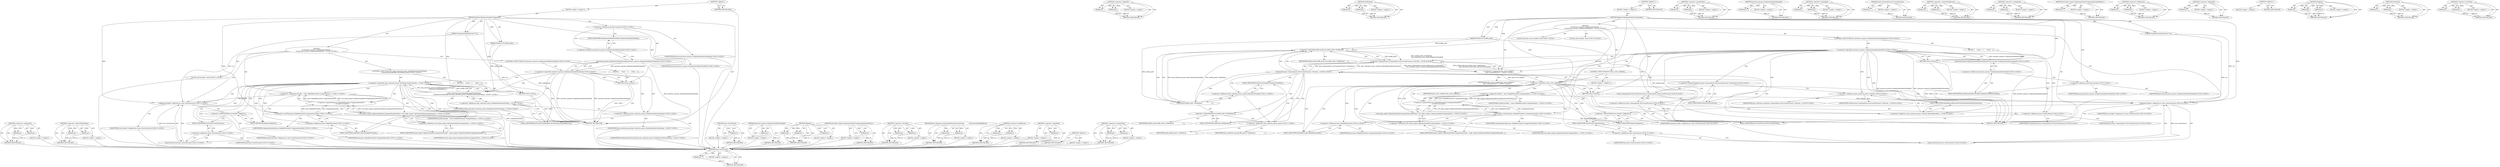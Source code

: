 digraph "&lt;operator&gt;.greaterThan" {
vulnerable_176 [label=<(METHOD,base.OnceClosure)>];
vulnerable_177 [label=<(PARAM,p1)>];
vulnerable_178 [label=<(BLOCK,&lt;empty&gt;,&lt;empty&gt;)>];
vulnerable_179 [label=<(METHOD_RETURN,ANY)>];
vulnerable_127 [label=<(METHOD,&lt;operator&gt;.logicalOr)>];
vulnerable_128 [label=<(PARAM,p1)>];
vulnerable_129 [label=<(PARAM,p2)>];
vulnerable_130 [label=<(BLOCK,&lt;empty&gt;,&lt;empty&gt;)>];
vulnerable_131 [label=<(METHOD_RETURN,ANY)>];
vulnerable_151 [label=<(METHOD,GetBoolean)>];
vulnerable_152 [label=<(PARAM,p1)>];
vulnerable_153 [label=<(PARAM,p2)>];
vulnerable_154 [label=<(BLOCK,&lt;empty&gt;,&lt;empty&gt;)>];
vulnerable_155 [label=<(METHOD_RETURN,ANY)>];
vulnerable_6 [label=<(METHOD,&lt;global&gt;)<SUB>1</SUB>>];
vulnerable_7 [label=<(BLOCK,&lt;empty&gt;,&lt;empty&gt;)<SUB>1</SUB>>];
vulnerable_8 [label=<(METHOD,RegisterOptimizationHintsComponent)<SUB>1</SUB>>];
vulnerable_9 [label=<(PARAM,ComponentUpdateService* cus)<SUB>1</SUB>>];
vulnerable_10 [label=<(PARAM,PrefService* profile_prefs)<SUB>2</SUB>>];
vulnerable_11 [label="<(BLOCK,{
  if (!previews::params::IsOptimizationHintsE...,{
  if (!previews::params::IsOptimizationHintsE...)<SUB>2</SUB>>"];
vulnerable_12 [label="<(CONTROL_STRUCTURE,IF,if (!previews::params::IsOptimizationHintsEnabled()))<SUB>3</SUB>>"];
vulnerable_13 [label="<(&lt;operator&gt;.logicalNot,!previews::params::IsOptimizationHintsEnabled())<SUB>3</SUB>>"];
vulnerable_14 [label="<(previews.params.IsOptimizationHintsEnabled,previews::params::IsOptimizationHintsEnabled())<SUB>3</SUB>>"];
vulnerable_15 [label="<(&lt;operator&gt;.fieldAccess,previews::params::IsOptimizationHintsEnabled)<SUB>3</SUB>>"];
vulnerable_16 [label="<(&lt;operator&gt;.fieldAccess,previews::params)<SUB>3</SUB>>"];
vulnerable_17 [label="<(IDENTIFIER,previews,previews::params::IsOptimizationHintsEnabled())<SUB>3</SUB>>"];
vulnerable_18 [label="<(IDENTIFIER,params,previews::params::IsOptimizationHintsEnabled())<SUB>3</SUB>>"];
vulnerable_19 [label=<(FIELD_IDENTIFIER,IsOptimizationHintsEnabled,IsOptimizationHintsEnabled)<SUB>3</SUB>>];
vulnerable_20 [label=<(BLOCK,{
     return;
   },{
     return;
   })<SUB>3</SUB>>];
vulnerable_21 [label=<(RETURN,return;,return;)<SUB>4</SUB>>];
vulnerable_22 [label="<(LOCAL,bool data_saver_enabled: bool)<SUB>7</SUB>>"];
vulnerable_23 [label="<(&lt;operator&gt;.assignment,data_saver_enabled =
      base::CommandLine::F...)<SUB>7</SUB>>"];
vulnerable_24 [label="<(IDENTIFIER,data_saver_enabled,data_saver_enabled =
      base::CommandLine::F...)<SUB>7</SUB>>"];
vulnerable_25 [label="<(&lt;operator&gt;.logicalOr,base::CommandLine::ForCurrentProcess()-&gt;HasSwit...)<SUB>8</SUB>>"];
vulnerable_26 [label="<(HasSwitch,base::CommandLine::ForCurrentProcess()-&gt;HasSwit...)<SUB>8</SUB>>"];
vulnerable_27 [label="<(&lt;operator&gt;.indirectFieldAccess,base::CommandLine::ForCurrentProcess()-&gt;HasSwitch)<SUB>8</SUB>>"];
vulnerable_28 [label="<(base.CommandLine.ForCurrentProcess,base::CommandLine::ForCurrentProcess())<SUB>8</SUB>>"];
vulnerable_29 [label="<(&lt;operator&gt;.fieldAccess,base::CommandLine::ForCurrentProcess)<SUB>8</SUB>>"];
vulnerable_30 [label="<(&lt;operator&gt;.fieldAccess,base::CommandLine)<SUB>8</SUB>>"];
vulnerable_31 [label="<(IDENTIFIER,base,base::CommandLine::ForCurrentProcess())<SUB>8</SUB>>"];
vulnerable_32 [label="<(IDENTIFIER,CommandLine,base::CommandLine::ForCurrentProcess())<SUB>8</SUB>>"];
vulnerable_33 [label=<(FIELD_IDENTIFIER,ForCurrentProcess,ForCurrentProcess)<SUB>8</SUB>>];
vulnerable_34 [label=<(FIELD_IDENTIFIER,HasSwitch,HasSwitch)<SUB>8</SUB>>];
vulnerable_35 [label="<(&lt;operator&gt;.fieldAccess,data_reduction_proxy::switches::kEnableDataRedu...)<SUB>9</SUB>>"];
vulnerable_36 [label="<(&lt;operator&gt;.fieldAccess,data_reduction_proxy::switches)<SUB>9</SUB>>"];
vulnerable_37 [label="<(IDENTIFIER,data_reduction_proxy,base::CommandLine::ForCurrentProcess()-&gt;HasSwit...)<SUB>9</SUB>>"];
vulnerable_38 [label="<(IDENTIFIER,switches,base::CommandLine::ForCurrentProcess()-&gt;HasSwit...)<SUB>9</SUB>>"];
vulnerable_39 [label=<(FIELD_IDENTIFIER,kEnableDataReductionProxy,kEnableDataReductionProxy)<SUB>9</SUB>>];
vulnerable_40 [label=<(&lt;operator&gt;.logicalAnd,profile_prefs &amp;&amp; profile_prefs-&gt;GetBoolean(
   ...)<SUB>10</SUB>>];
vulnerable_41 [label=<(IDENTIFIER,profile_prefs,profile_prefs &amp;&amp; profile_prefs-&gt;GetBoolean(
   ...)<SUB>10</SUB>>];
vulnerable_42 [label=<(GetBoolean,profile_prefs-&gt;GetBoolean(
                    ...)<SUB>10</SUB>>];
vulnerable_43 [label=<(&lt;operator&gt;.indirectFieldAccess,profile_prefs-&gt;GetBoolean)<SUB>10</SUB>>];
vulnerable_44 [label=<(IDENTIFIER,profile_prefs,profile_prefs-&gt;GetBoolean(
                    ...)<SUB>10</SUB>>];
vulnerable_45 [label=<(FIELD_IDENTIFIER,GetBoolean,GetBoolean)<SUB>10</SUB>>];
vulnerable_46 [label="<(&lt;operator&gt;.fieldAccess,data_reduction_proxy::prefs::kDataSaverEnabled)<SUB>11</SUB>>"];
vulnerable_47 [label="<(&lt;operator&gt;.fieldAccess,data_reduction_proxy::prefs)<SUB>11</SUB>>"];
vulnerable_48 [label=<(IDENTIFIER,data_reduction_proxy,profile_prefs-&gt;GetBoolean(
                    ...)<SUB>11</SUB>>];
vulnerable_49 [label=<(IDENTIFIER,prefs,profile_prefs-&gt;GetBoolean(
                    ...)<SUB>11</SUB>>];
vulnerable_50 [label=<(FIELD_IDENTIFIER,kDataSaverEnabled,kDataSaverEnabled)<SUB>11</SUB>>];
vulnerable_51 [label=<(CONTROL_STRUCTURE,IF,if (!data_saver_enabled))<SUB>12</SUB>>];
vulnerable_52 [label=<(&lt;operator&gt;.logicalNot,!data_saver_enabled)<SUB>12</SUB>>];
vulnerable_53 [label=<(IDENTIFIER,data_saver_enabled,!data_saver_enabled)<SUB>12</SUB>>];
vulnerable_54 [label=<(BLOCK,&lt;empty&gt;,&lt;empty&gt;)<SUB>13</SUB>>];
vulnerable_55 [label=<(RETURN,return;,return;)<SUB>13</SUB>>];
vulnerable_56 [label="<(LOCAL,auto installer: auto)<SUB>14</SUB>>"];
vulnerable_57 [label="<(&lt;operator&gt;.assignment,installer = base::MakeRefCounted&lt;ComponentInsta...)<SUB>14</SUB>>"];
vulnerable_58 [label="<(IDENTIFIER,installer,installer = base::MakeRefCounted&lt;ComponentInsta...)<SUB>14</SUB>>"];
vulnerable_59 [label="<(&lt;operator&gt;.greaterThan,base::MakeRefCounted&lt;ComponentInstaller&gt;(
     ...)<SUB>14</SUB>>"];
vulnerable_60 [label="<(&lt;operator&gt;.lessThan,base::MakeRefCounted&lt;ComponentInstaller)<SUB>14</SUB>>"];
vulnerable_61 [label="<(&lt;operator&gt;.fieldAccess,base::MakeRefCounted)<SUB>14</SUB>>"];
vulnerable_62 [label="<(IDENTIFIER,base,base::MakeRefCounted&lt;ComponentInstaller)<SUB>14</SUB>>"];
vulnerable_63 [label=<(FIELD_IDENTIFIER,MakeRefCounted,MakeRefCounted)<SUB>14</SUB>>];
vulnerable_64 [label="<(IDENTIFIER,ComponentInstaller,base::MakeRefCounted&lt;ComponentInstaller)<SUB>14</SUB>>"];
vulnerable_65 [label="<(std.make_unique&lt;OptimizationHintsComponentInstallerPolicy&gt;,std::make_unique&lt;OptimizationHintsComponentInst...)<SUB>15</SUB>>"];
vulnerable_66 [label="<(&lt;operator&gt;.fieldAccess,std::make_unique&lt;OptimizationHintsComponentInst...)<SUB>15</SUB>>"];
vulnerable_67 [label="<(IDENTIFIER,std,std::make_unique&lt;OptimizationHintsComponentInst...)<SUB>15</SUB>>"];
vulnerable_68 [label=<(FIELD_IDENTIFIER,make_unique&lt;OptimizationHintsComponentInstaller...,make_unique&lt;OptimizationHintsComponentInstaller...)<SUB>15</SUB>>];
vulnerable_69 [label="<(Register,installer-&gt;Register(cus, base::OnceClosure()))<SUB>16</SUB>>"];
vulnerable_70 [label=<(&lt;operator&gt;.indirectFieldAccess,installer-&gt;Register)<SUB>16</SUB>>];
vulnerable_71 [label="<(IDENTIFIER,installer,installer-&gt;Register(cus, base::OnceClosure()))<SUB>16</SUB>>"];
vulnerable_72 [label=<(FIELD_IDENTIFIER,Register,Register)<SUB>16</SUB>>];
vulnerable_73 [label="<(IDENTIFIER,cus,installer-&gt;Register(cus, base::OnceClosure()))<SUB>16</SUB>>"];
vulnerable_74 [label="<(base.OnceClosure,base::OnceClosure())<SUB>16</SUB>>"];
vulnerable_75 [label="<(&lt;operator&gt;.fieldAccess,base::OnceClosure)<SUB>16</SUB>>"];
vulnerable_76 [label="<(IDENTIFIER,base,base::OnceClosure())<SUB>16</SUB>>"];
vulnerable_77 [label=<(FIELD_IDENTIFIER,OnceClosure,OnceClosure)<SUB>16</SUB>>];
vulnerable_78 [label=<(METHOD_RETURN,void)<SUB>1</SUB>>];
vulnerable_80 [label=<(METHOD_RETURN,ANY)<SUB>1</SUB>>];
vulnerable_156 [label=<(METHOD,&lt;operator&gt;.greaterThan)>];
vulnerable_157 [label=<(PARAM,p1)>];
vulnerable_158 [label=<(PARAM,p2)>];
vulnerable_159 [label=<(BLOCK,&lt;empty&gt;,&lt;empty&gt;)>];
vulnerable_160 [label=<(METHOD_RETURN,ANY)>];
vulnerable_113 [label=<(METHOD,previews.params.IsOptimizationHintsEnabled)>];
vulnerable_114 [label=<(PARAM,p1)>];
vulnerable_115 [label=<(BLOCK,&lt;empty&gt;,&lt;empty&gt;)>];
vulnerable_116 [label=<(METHOD_RETURN,ANY)>];
vulnerable_146 [label=<(METHOD,&lt;operator&gt;.logicalAnd)>];
vulnerable_147 [label=<(PARAM,p1)>];
vulnerable_148 [label=<(PARAM,p2)>];
vulnerable_149 [label=<(BLOCK,&lt;empty&gt;,&lt;empty&gt;)>];
vulnerable_150 [label=<(METHOD_RETURN,ANY)>];
vulnerable_142 [label=<(METHOD,base.CommandLine.ForCurrentProcess)>];
vulnerable_143 [label=<(PARAM,p1)>];
vulnerable_144 [label=<(BLOCK,&lt;empty&gt;,&lt;empty&gt;)>];
vulnerable_145 [label=<(METHOD_RETURN,ANY)>];
vulnerable_137 [label=<(METHOD,&lt;operator&gt;.indirectFieldAccess)>];
vulnerable_138 [label=<(PARAM,p1)>];
vulnerable_139 [label=<(PARAM,p2)>];
vulnerable_140 [label=<(BLOCK,&lt;empty&gt;,&lt;empty&gt;)>];
vulnerable_141 [label=<(METHOD_RETURN,ANY)>];
vulnerable_122 [label=<(METHOD,&lt;operator&gt;.assignment)>];
vulnerable_123 [label=<(PARAM,p1)>];
vulnerable_124 [label=<(PARAM,p2)>];
vulnerable_125 [label=<(BLOCK,&lt;empty&gt;,&lt;empty&gt;)>];
vulnerable_126 [label=<(METHOD_RETURN,ANY)>];
vulnerable_166 [label=<(METHOD,std.make_unique&lt;OptimizationHintsComponentInstallerPolicy&gt;)>];
vulnerable_167 [label=<(PARAM,p1)>];
vulnerable_168 [label=<(BLOCK,&lt;empty&gt;,&lt;empty&gt;)>];
vulnerable_169 [label=<(METHOD_RETURN,ANY)>];
vulnerable_117 [label=<(METHOD,&lt;operator&gt;.fieldAccess)>];
vulnerable_118 [label=<(PARAM,p1)>];
vulnerable_119 [label=<(PARAM,p2)>];
vulnerable_120 [label=<(BLOCK,&lt;empty&gt;,&lt;empty&gt;)>];
vulnerable_121 [label=<(METHOD_RETURN,ANY)>];
vulnerable_109 [label=<(METHOD,&lt;operator&gt;.logicalNot)>];
vulnerable_110 [label=<(PARAM,p1)>];
vulnerable_111 [label=<(BLOCK,&lt;empty&gt;,&lt;empty&gt;)>];
vulnerable_112 [label=<(METHOD_RETURN,ANY)>];
vulnerable_103 [label=<(METHOD,&lt;global&gt;)<SUB>1</SUB>>];
vulnerable_104 [label=<(BLOCK,&lt;empty&gt;,&lt;empty&gt;)>];
vulnerable_105 [label=<(METHOD_RETURN,ANY)>];
vulnerable_170 [label=<(METHOD,Register)>];
vulnerable_171 [label=<(PARAM,p1)>];
vulnerable_172 [label=<(PARAM,p2)>];
vulnerable_173 [label=<(PARAM,p3)>];
vulnerable_174 [label=<(BLOCK,&lt;empty&gt;,&lt;empty&gt;)>];
vulnerable_175 [label=<(METHOD_RETURN,ANY)>];
vulnerable_132 [label=<(METHOD,HasSwitch)>];
vulnerable_133 [label=<(PARAM,p1)>];
vulnerable_134 [label=<(PARAM,p2)>];
vulnerable_135 [label=<(BLOCK,&lt;empty&gt;,&lt;empty&gt;)>];
vulnerable_136 [label=<(METHOD_RETURN,ANY)>];
vulnerable_161 [label=<(METHOD,&lt;operator&gt;.lessThan)>];
vulnerable_162 [label=<(PARAM,p1)>];
vulnerable_163 [label=<(PARAM,p2)>];
vulnerable_164 [label=<(BLOCK,&lt;empty&gt;,&lt;empty&gt;)>];
vulnerable_165 [label=<(METHOD_RETURN,ANY)>];
fixed_98 [label=<(METHOD,&lt;operator&gt;.assignment)>];
fixed_99 [label=<(PARAM,p1)>];
fixed_100 [label=<(PARAM,p2)>];
fixed_101 [label=<(BLOCK,&lt;empty&gt;,&lt;empty&gt;)>];
fixed_102 [label=<(METHOD_RETURN,ANY)>];
fixed_123 [label=<(METHOD,&lt;operator&gt;.indirectFieldAccess)>];
fixed_124 [label=<(PARAM,p1)>];
fixed_125 [label=<(PARAM,p2)>];
fixed_126 [label=<(BLOCK,&lt;empty&gt;,&lt;empty&gt;)>];
fixed_127 [label=<(METHOD_RETURN,ANY)>];
fixed_6 [label=<(METHOD,&lt;global&gt;)<SUB>1</SUB>>];
fixed_7 [label=<(BLOCK,&lt;empty&gt;,&lt;empty&gt;)<SUB>1</SUB>>];
fixed_8 [label=<(METHOD,RegisterOptimizationHintsComponent)<SUB>1</SUB>>];
fixed_9 [label=<(PARAM,ComponentUpdateService* cus)<SUB>1</SUB>>];
fixed_10 [label=<(PARAM,PrefService* profile_prefs)<SUB>2</SUB>>];
fixed_11 [label="<(BLOCK,{
  if (!previews::params::IsOptimizationHintsE...,{
  if (!previews::params::IsOptimizationHintsE...)<SUB>2</SUB>>"];
fixed_12 [label="<(CONTROL_STRUCTURE,IF,if (!previews::params::IsOptimizationHintsEnabled()))<SUB>3</SUB>>"];
fixed_13 [label="<(&lt;operator&gt;.logicalNot,!previews::params::IsOptimizationHintsEnabled())<SUB>3</SUB>>"];
fixed_14 [label="<(previews.params.IsOptimizationHintsEnabled,previews::params::IsOptimizationHintsEnabled())<SUB>3</SUB>>"];
fixed_15 [label="<(&lt;operator&gt;.fieldAccess,previews::params::IsOptimizationHintsEnabled)<SUB>3</SUB>>"];
fixed_16 [label="<(&lt;operator&gt;.fieldAccess,previews::params)<SUB>3</SUB>>"];
fixed_17 [label="<(IDENTIFIER,previews,previews::params::IsOptimizationHintsEnabled())<SUB>3</SUB>>"];
fixed_18 [label="<(IDENTIFIER,params,previews::params::IsOptimizationHintsEnabled())<SUB>3</SUB>>"];
fixed_19 [label=<(FIELD_IDENTIFIER,IsOptimizationHintsEnabled,IsOptimizationHintsEnabled)<SUB>3</SUB>>];
fixed_20 [label=<(BLOCK,{
     return;
   },{
     return;
   })<SUB>3</SUB>>];
fixed_21 [label=<(RETURN,return;,return;)<SUB>4</SUB>>];
fixed_22 [label="<(CONTROL_STRUCTURE,IF,if (!data_reduction_proxy::DataReductionProxySettings::
          IsDataSaverEnabledByUser(profile_prefs)))<SUB>7</SUB>>"];
fixed_23 [label="<(&lt;operator&gt;.logicalNot,!data_reduction_proxy::DataReductionProxySettin...)<SUB>7</SUB>>"];
fixed_24 [label="<(data_reduction_proxy.DataReductionProxySettings.
          IsDataSaverEnabledByUser,data_reduction_proxy::DataReductionProxySetting...)<SUB>7</SUB>>"];
fixed_25 [label="<(&lt;operator&gt;.fieldAccess,data_reduction_proxy::DataReductionProxySetting...)<SUB>7</SUB>>"];
fixed_26 [label="<(&lt;operator&gt;.fieldAccess,data_reduction_proxy::DataReductionProxySettings)<SUB>7</SUB>>"];
fixed_27 [label="<(IDENTIFIER,data_reduction_proxy,data_reduction_proxy::DataReductionProxySetting...)<SUB>7</SUB>>"];
fixed_28 [label="<(IDENTIFIER,DataReductionProxySettings,data_reduction_proxy::DataReductionProxySetting...)<SUB>7</SUB>>"];
fixed_29 [label=<(FIELD_IDENTIFIER,IsDataSaverEnabledByUser,IsDataSaverEnabledByUser)<SUB>8</SUB>>];
fixed_30 [label="<(IDENTIFIER,profile_prefs,data_reduction_proxy::DataReductionProxySetting...)<SUB>8</SUB>>"];
fixed_31 [label=<(BLOCK,{
     return;
  },{
     return;
  })<SUB>8</SUB>>];
fixed_32 [label=<(RETURN,return;,return;)<SUB>9</SUB>>];
fixed_33 [label="<(LOCAL,auto installer: auto)<SUB>11</SUB>>"];
fixed_34 [label="<(&lt;operator&gt;.assignment,installer = base::MakeRefCounted&lt;ComponentInsta...)<SUB>11</SUB>>"];
fixed_35 [label="<(IDENTIFIER,installer,installer = base::MakeRefCounted&lt;ComponentInsta...)<SUB>11</SUB>>"];
fixed_36 [label="<(&lt;operator&gt;.greaterThan,base::MakeRefCounted&lt;ComponentInstaller&gt;(
     ...)<SUB>11</SUB>>"];
fixed_37 [label="<(&lt;operator&gt;.lessThan,base::MakeRefCounted&lt;ComponentInstaller)<SUB>11</SUB>>"];
fixed_38 [label="<(&lt;operator&gt;.fieldAccess,base::MakeRefCounted)<SUB>11</SUB>>"];
fixed_39 [label="<(IDENTIFIER,base,base::MakeRefCounted&lt;ComponentInstaller)<SUB>11</SUB>>"];
fixed_40 [label=<(FIELD_IDENTIFIER,MakeRefCounted,MakeRefCounted)<SUB>11</SUB>>];
fixed_41 [label="<(IDENTIFIER,ComponentInstaller,base::MakeRefCounted&lt;ComponentInstaller)<SUB>11</SUB>>"];
fixed_42 [label="<(std.make_unique&lt;OptimizationHintsComponentInstallerPolicy&gt;,std::make_unique&lt;OptimizationHintsComponentInst...)<SUB>12</SUB>>"];
fixed_43 [label="<(&lt;operator&gt;.fieldAccess,std::make_unique&lt;OptimizationHintsComponentInst...)<SUB>12</SUB>>"];
fixed_44 [label="<(IDENTIFIER,std,std::make_unique&lt;OptimizationHintsComponentInst...)<SUB>12</SUB>>"];
fixed_45 [label=<(FIELD_IDENTIFIER,make_unique&lt;OptimizationHintsComponentInstaller...,make_unique&lt;OptimizationHintsComponentInstaller...)<SUB>12</SUB>>];
fixed_46 [label="<(Register,installer-&gt;Register(cus, base::OnceClosure()))<SUB>13</SUB>>"];
fixed_47 [label=<(&lt;operator&gt;.indirectFieldAccess,installer-&gt;Register)<SUB>13</SUB>>];
fixed_48 [label="<(IDENTIFIER,installer,installer-&gt;Register(cus, base::OnceClosure()))<SUB>13</SUB>>"];
fixed_49 [label=<(FIELD_IDENTIFIER,Register,Register)<SUB>13</SUB>>];
fixed_50 [label="<(IDENTIFIER,cus,installer-&gt;Register(cus, base::OnceClosure()))<SUB>13</SUB>>"];
fixed_51 [label="<(base.OnceClosure,base::OnceClosure())<SUB>13</SUB>>"];
fixed_52 [label="<(&lt;operator&gt;.fieldAccess,base::OnceClosure)<SUB>13</SUB>>"];
fixed_53 [label="<(IDENTIFIER,base,base::OnceClosure())<SUB>13</SUB>>"];
fixed_54 [label=<(FIELD_IDENTIFIER,OnceClosure,OnceClosure)<SUB>13</SUB>>];
fixed_55 [label=<(METHOD_RETURN,void)<SUB>1</SUB>>];
fixed_57 [label=<(METHOD_RETURN,ANY)<SUB>1</SUB>>];
fixed_128 [label=<(METHOD,base.OnceClosure)>];
fixed_129 [label=<(PARAM,p1)>];
fixed_130 [label=<(BLOCK,&lt;empty&gt;,&lt;empty&gt;)>];
fixed_131 [label=<(METHOD_RETURN,ANY)>];
fixed_84 [label=<(METHOD,previews.params.IsOptimizationHintsEnabled)>];
fixed_85 [label=<(PARAM,p1)>];
fixed_86 [label=<(BLOCK,&lt;empty&gt;,&lt;empty&gt;)>];
fixed_87 [label=<(METHOD_RETURN,ANY)>];
fixed_117 [label=<(METHOD,Register)>];
fixed_118 [label=<(PARAM,p1)>];
fixed_119 [label=<(PARAM,p2)>];
fixed_120 [label=<(PARAM,p3)>];
fixed_121 [label=<(BLOCK,&lt;empty&gt;,&lt;empty&gt;)>];
fixed_122 [label=<(METHOD_RETURN,ANY)>];
fixed_113 [label=<(METHOD,std.make_unique&lt;OptimizationHintsComponentInstallerPolicy&gt;)>];
fixed_114 [label=<(PARAM,p1)>];
fixed_115 [label=<(BLOCK,&lt;empty&gt;,&lt;empty&gt;)>];
fixed_116 [label=<(METHOD_RETURN,ANY)>];
fixed_108 [label=<(METHOD,&lt;operator&gt;.lessThan)>];
fixed_109 [label=<(PARAM,p1)>];
fixed_110 [label=<(PARAM,p2)>];
fixed_111 [label=<(BLOCK,&lt;empty&gt;,&lt;empty&gt;)>];
fixed_112 [label=<(METHOD_RETURN,ANY)>];
fixed_93 [label=<(METHOD,data_reduction_proxy.DataReductionProxySettings.
          IsDataSaverEnabledByUser)>];
fixed_94 [label=<(PARAM,p1)>];
fixed_95 [label=<(PARAM,p2)>];
fixed_96 [label=<(BLOCK,&lt;empty&gt;,&lt;empty&gt;)>];
fixed_97 [label=<(METHOD_RETURN,ANY)>];
fixed_88 [label=<(METHOD,&lt;operator&gt;.fieldAccess)>];
fixed_89 [label=<(PARAM,p1)>];
fixed_90 [label=<(PARAM,p2)>];
fixed_91 [label=<(BLOCK,&lt;empty&gt;,&lt;empty&gt;)>];
fixed_92 [label=<(METHOD_RETURN,ANY)>];
fixed_80 [label=<(METHOD,&lt;operator&gt;.logicalNot)>];
fixed_81 [label=<(PARAM,p1)>];
fixed_82 [label=<(BLOCK,&lt;empty&gt;,&lt;empty&gt;)>];
fixed_83 [label=<(METHOD_RETURN,ANY)>];
fixed_74 [label=<(METHOD,&lt;global&gt;)<SUB>1</SUB>>];
fixed_75 [label=<(BLOCK,&lt;empty&gt;,&lt;empty&gt;)>];
fixed_76 [label=<(METHOD_RETURN,ANY)>];
fixed_103 [label=<(METHOD,&lt;operator&gt;.greaterThan)>];
fixed_104 [label=<(PARAM,p1)>];
fixed_105 [label=<(PARAM,p2)>];
fixed_106 [label=<(BLOCK,&lt;empty&gt;,&lt;empty&gt;)>];
fixed_107 [label=<(METHOD_RETURN,ANY)>];
vulnerable_176 -> vulnerable_177  [key=0, label="AST: "];
vulnerable_176 -> vulnerable_177  [key=1, label="DDG: "];
vulnerable_176 -> vulnerable_178  [key=0, label="AST: "];
vulnerable_176 -> vulnerable_179  [key=0, label="AST: "];
vulnerable_176 -> vulnerable_179  [key=1, label="CFG: "];
vulnerable_177 -> vulnerable_179  [key=0, label="DDG: p1"];
vulnerable_127 -> vulnerable_128  [key=0, label="AST: "];
vulnerable_127 -> vulnerable_128  [key=1, label="DDG: "];
vulnerable_127 -> vulnerable_130  [key=0, label="AST: "];
vulnerable_127 -> vulnerable_129  [key=0, label="AST: "];
vulnerable_127 -> vulnerable_129  [key=1, label="DDG: "];
vulnerable_127 -> vulnerable_131  [key=0, label="AST: "];
vulnerable_127 -> vulnerable_131  [key=1, label="CFG: "];
vulnerable_128 -> vulnerable_131  [key=0, label="DDG: p1"];
vulnerable_129 -> vulnerable_131  [key=0, label="DDG: p2"];
vulnerable_151 -> vulnerable_152  [key=0, label="AST: "];
vulnerable_151 -> vulnerable_152  [key=1, label="DDG: "];
vulnerable_151 -> vulnerable_154  [key=0, label="AST: "];
vulnerable_151 -> vulnerable_153  [key=0, label="AST: "];
vulnerable_151 -> vulnerable_153  [key=1, label="DDG: "];
vulnerable_151 -> vulnerable_155  [key=0, label="AST: "];
vulnerable_151 -> vulnerable_155  [key=1, label="CFG: "];
vulnerable_152 -> vulnerable_155  [key=0, label="DDG: p1"];
vulnerable_153 -> vulnerable_155  [key=0, label="DDG: p2"];
vulnerable_6 -> vulnerable_7  [key=0, label="AST: "];
vulnerable_6 -> vulnerable_80  [key=0, label="AST: "];
vulnerable_6 -> vulnerable_80  [key=1, label="CFG: "];
vulnerable_7 -> vulnerable_8  [key=0, label="AST: "];
vulnerable_8 -> vulnerable_9  [key=0, label="AST: "];
vulnerable_8 -> vulnerable_9  [key=1, label="DDG: "];
vulnerable_8 -> vulnerable_10  [key=0, label="AST: "];
vulnerable_8 -> vulnerable_10  [key=1, label="DDG: "];
vulnerable_8 -> vulnerable_11  [key=0, label="AST: "];
vulnerable_8 -> vulnerable_78  [key=0, label="AST: "];
vulnerable_8 -> vulnerable_16  [key=0, label="CFG: "];
vulnerable_8 -> vulnerable_69  [key=0, label="DDG: "];
vulnerable_8 -> vulnerable_21  [key=0, label="DDG: "];
vulnerable_8 -> vulnerable_52  [key=0, label="DDG: "];
vulnerable_8 -> vulnerable_55  [key=0, label="DDG: "];
vulnerable_8 -> vulnerable_40  [key=0, label="DDG: "];
vulnerable_8 -> vulnerable_60  [key=0, label="DDG: "];
vulnerable_9 -> vulnerable_78  [key=0, label="DDG: cus"];
vulnerable_9 -> vulnerable_69  [key=0, label="DDG: cus"];
vulnerable_10 -> vulnerable_78  [key=0, label="DDG: profile_prefs"];
vulnerable_10 -> vulnerable_40  [key=0, label="DDG: profile_prefs"];
vulnerable_10 -> vulnerable_42  [key=0, label="DDG: profile_prefs"];
vulnerable_11 -> vulnerable_12  [key=0, label="AST: "];
vulnerable_11 -> vulnerable_22  [key=0, label="AST: "];
vulnerable_11 -> vulnerable_23  [key=0, label="AST: "];
vulnerable_11 -> vulnerable_51  [key=0, label="AST: "];
vulnerable_11 -> vulnerable_56  [key=0, label="AST: "];
vulnerable_11 -> vulnerable_57  [key=0, label="AST: "];
vulnerable_11 -> vulnerable_69  [key=0, label="AST: "];
vulnerable_12 -> vulnerable_13  [key=0, label="AST: "];
vulnerable_12 -> vulnerable_20  [key=0, label="AST: "];
vulnerable_13 -> vulnerable_14  [key=0, label="AST: "];
vulnerable_13 -> vulnerable_21  [key=0, label="CFG: "];
vulnerable_13 -> vulnerable_21  [key=1, label="CDG: "];
vulnerable_13 -> vulnerable_30  [key=0, label="CFG: "];
vulnerable_13 -> vulnerable_30  [key=1, label="CDG: "];
vulnerable_13 -> vulnerable_78  [key=0, label="DDG: previews::params::IsOptimizationHintsEnabled()"];
vulnerable_13 -> vulnerable_78  [key=1, label="DDG: !previews::params::IsOptimizationHintsEnabled()"];
vulnerable_13 -> vulnerable_34  [key=0, label="CDG: "];
vulnerable_13 -> vulnerable_26  [key=0, label="CDG: "];
vulnerable_13 -> vulnerable_28  [key=0, label="CDG: "];
vulnerable_13 -> vulnerable_52  [key=0, label="CDG: "];
vulnerable_13 -> vulnerable_25  [key=0, label="CDG: "];
vulnerable_13 -> vulnerable_27  [key=0, label="CDG: "];
vulnerable_13 -> vulnerable_29  [key=0, label="CDG: "];
vulnerable_13 -> vulnerable_35  [key=0, label="CDG: "];
vulnerable_13 -> vulnerable_33  [key=0, label="CDG: "];
vulnerable_13 -> vulnerable_23  [key=0, label="CDG: "];
vulnerable_13 -> vulnerable_36  [key=0, label="CDG: "];
vulnerable_13 -> vulnerable_39  [key=0, label="CDG: "];
vulnerable_14 -> vulnerable_15  [key=0, label="AST: "];
vulnerable_14 -> vulnerable_13  [key=0, label="CFG: "];
vulnerable_14 -> vulnerable_13  [key=1, label="DDG: previews::params::IsOptimizationHintsEnabled"];
vulnerable_14 -> vulnerable_78  [key=0, label="DDG: previews::params::IsOptimizationHintsEnabled"];
vulnerable_15 -> vulnerable_16  [key=0, label="AST: "];
vulnerable_15 -> vulnerable_19  [key=0, label="AST: "];
vulnerable_15 -> vulnerable_14  [key=0, label="CFG: "];
vulnerable_16 -> vulnerable_17  [key=0, label="AST: "];
vulnerable_16 -> vulnerable_18  [key=0, label="AST: "];
vulnerable_16 -> vulnerable_19  [key=0, label="CFG: "];
vulnerable_19 -> vulnerable_15  [key=0, label="CFG: "];
vulnerable_20 -> vulnerable_21  [key=0, label="AST: "];
vulnerable_21 -> vulnerable_78  [key=0, label="CFG: "];
vulnerable_21 -> vulnerable_78  [key=1, label="DDG: &lt;RET&gt;"];
vulnerable_23 -> vulnerable_24  [key=0, label="AST: "];
vulnerable_23 -> vulnerable_25  [key=0, label="AST: "];
vulnerable_23 -> vulnerable_52  [key=0, label="CFG: "];
vulnerable_23 -> vulnerable_52  [key=1, label="DDG: data_saver_enabled"];
vulnerable_25 -> vulnerable_26  [key=0, label="AST: "];
vulnerable_25 -> vulnerable_40  [key=0, label="AST: "];
vulnerable_25 -> vulnerable_23  [key=0, label="CFG: "];
vulnerable_25 -> vulnerable_23  [key=1, label="DDG: base::CommandLine::ForCurrentProcess()-&gt;HasSwitch(
          data_reduction_proxy::switches::kEnableDataReductionProxy)"];
vulnerable_25 -> vulnerable_23  [key=2, label="DDG: profile_prefs &amp;&amp; profile_prefs-&gt;GetBoolean(
                            data_reduction_proxy::prefs::kDataSaverEnabled)"];
vulnerable_26 -> vulnerable_27  [key=0, label="AST: "];
vulnerable_26 -> vulnerable_35  [key=0, label="AST: "];
vulnerable_26 -> vulnerable_25  [key=0, label="CFG: "];
vulnerable_26 -> vulnerable_25  [key=1, label="DDG: base::CommandLine::ForCurrentProcess()-&gt;HasSwitch"];
vulnerable_26 -> vulnerable_25  [key=2, label="DDG: data_reduction_proxy::switches::kEnableDataReductionProxy"];
vulnerable_26 -> vulnerable_40  [key=0, label="CFG: "];
vulnerable_26 -> vulnerable_40  [key=1, label="CDG: "];
vulnerable_26 -> vulnerable_45  [key=0, label="CFG: "];
vulnerable_26 -> vulnerable_45  [key=1, label="CDG: "];
vulnerable_26 -> vulnerable_47  [key=0, label="CDG: "];
vulnerable_26 -> vulnerable_42  [key=0, label="CDG: "];
vulnerable_26 -> vulnerable_46  [key=0, label="CDG: "];
vulnerable_26 -> vulnerable_50  [key=0, label="CDG: "];
vulnerable_26 -> vulnerable_43  [key=0, label="CDG: "];
vulnerable_27 -> vulnerable_28  [key=0, label="AST: "];
vulnerable_27 -> vulnerable_34  [key=0, label="AST: "];
vulnerable_27 -> vulnerable_36  [key=0, label="CFG: "];
vulnerable_28 -> vulnerable_29  [key=0, label="AST: "];
vulnerable_28 -> vulnerable_34  [key=0, label="CFG: "];
vulnerable_29 -> vulnerable_30  [key=0, label="AST: "];
vulnerable_29 -> vulnerable_33  [key=0, label="AST: "];
vulnerable_29 -> vulnerable_28  [key=0, label="CFG: "];
vulnerable_30 -> vulnerable_31  [key=0, label="AST: "];
vulnerable_30 -> vulnerable_32  [key=0, label="AST: "];
vulnerable_30 -> vulnerable_33  [key=0, label="CFG: "];
vulnerable_33 -> vulnerable_29  [key=0, label="CFG: "];
vulnerable_34 -> vulnerable_27  [key=0, label="CFG: "];
vulnerable_35 -> vulnerable_36  [key=0, label="AST: "];
vulnerable_35 -> vulnerable_39  [key=0, label="AST: "];
vulnerable_35 -> vulnerable_26  [key=0, label="CFG: "];
vulnerable_36 -> vulnerable_37  [key=0, label="AST: "];
vulnerable_36 -> vulnerable_38  [key=0, label="AST: "];
vulnerable_36 -> vulnerable_39  [key=0, label="CFG: "];
vulnerable_39 -> vulnerable_35  [key=0, label="CFG: "];
vulnerable_40 -> vulnerable_41  [key=0, label="AST: "];
vulnerable_40 -> vulnerable_42  [key=0, label="AST: "];
vulnerable_40 -> vulnerable_25  [key=0, label="CFG: "];
vulnerable_40 -> vulnerable_25  [key=1, label="DDG: profile_prefs"];
vulnerable_40 -> vulnerable_25  [key=2, label="DDG: profile_prefs-&gt;GetBoolean(
                            data_reduction_proxy::prefs::kDataSaverEnabled)"];
vulnerable_42 -> vulnerable_43  [key=0, label="AST: "];
vulnerable_42 -> vulnerable_46  [key=0, label="AST: "];
vulnerable_42 -> vulnerable_40  [key=0, label="CFG: "];
vulnerable_42 -> vulnerable_40  [key=1, label="DDG: profile_prefs-&gt;GetBoolean"];
vulnerable_42 -> vulnerable_40  [key=2, label="DDG: data_reduction_proxy::prefs::kDataSaverEnabled"];
vulnerable_43 -> vulnerable_44  [key=0, label="AST: "];
vulnerable_43 -> vulnerable_45  [key=0, label="AST: "];
vulnerable_43 -> vulnerable_47  [key=0, label="CFG: "];
vulnerable_45 -> vulnerable_43  [key=0, label="CFG: "];
vulnerable_46 -> vulnerable_47  [key=0, label="AST: "];
vulnerable_46 -> vulnerable_50  [key=0, label="AST: "];
vulnerable_46 -> vulnerable_42  [key=0, label="CFG: "];
vulnerable_47 -> vulnerable_48  [key=0, label="AST: "];
vulnerable_47 -> vulnerable_49  [key=0, label="AST: "];
vulnerable_47 -> vulnerable_50  [key=0, label="CFG: "];
vulnerable_50 -> vulnerable_46  [key=0, label="CFG: "];
vulnerable_51 -> vulnerable_52  [key=0, label="AST: "];
vulnerable_51 -> vulnerable_54  [key=0, label="AST: "];
vulnerable_52 -> vulnerable_53  [key=0, label="AST: "];
vulnerable_52 -> vulnerable_55  [key=0, label="CFG: "];
vulnerable_52 -> vulnerable_55  [key=1, label="CDG: "];
vulnerable_52 -> vulnerable_63  [key=0, label="CFG: "];
vulnerable_52 -> vulnerable_63  [key=1, label="CDG: "];
vulnerable_52 -> vulnerable_68  [key=0, label="CDG: "];
vulnerable_52 -> vulnerable_60  [key=0, label="CDG: "];
vulnerable_52 -> vulnerable_77  [key=0, label="CDG: "];
vulnerable_52 -> vulnerable_57  [key=0, label="CDG: "];
vulnerable_52 -> vulnerable_66  [key=0, label="CDG: "];
vulnerable_52 -> vulnerable_75  [key=0, label="CDG: "];
vulnerable_52 -> vulnerable_72  [key=0, label="CDG: "];
vulnerable_52 -> vulnerable_69  [key=0, label="CDG: "];
vulnerable_52 -> vulnerable_74  [key=0, label="CDG: "];
vulnerable_52 -> vulnerable_65  [key=0, label="CDG: "];
vulnerable_52 -> vulnerable_59  [key=0, label="CDG: "];
vulnerable_52 -> vulnerable_61  [key=0, label="CDG: "];
vulnerable_52 -> vulnerable_70  [key=0, label="CDG: "];
vulnerable_54 -> vulnerable_55  [key=0, label="AST: "];
vulnerable_55 -> vulnerable_78  [key=0, label="CFG: "];
vulnerable_55 -> vulnerable_78  [key=1, label="DDG: &lt;RET&gt;"];
vulnerable_57 -> vulnerable_58  [key=0, label="AST: "];
vulnerable_57 -> vulnerable_59  [key=0, label="AST: "];
vulnerable_57 -> vulnerable_72  [key=0, label="CFG: "];
vulnerable_57 -> vulnerable_69  [key=0, label="DDG: installer"];
vulnerable_59 -> vulnerable_60  [key=0, label="AST: "];
vulnerable_59 -> vulnerable_65  [key=0, label="AST: "];
vulnerable_59 -> vulnerable_57  [key=0, label="CFG: "];
vulnerable_59 -> vulnerable_57  [key=1, label="DDG: base::MakeRefCounted&lt;ComponentInstaller"];
vulnerable_59 -> vulnerable_57  [key=2, label="DDG: std::make_unique&lt;OptimizationHintsComponentInstallerPolicy&gt;()"];
vulnerable_60 -> vulnerable_61  [key=0, label="AST: "];
vulnerable_60 -> vulnerable_64  [key=0, label="AST: "];
vulnerable_60 -> vulnerable_68  [key=0, label="CFG: "];
vulnerable_60 -> vulnerable_78  [key=0, label="DDG: ComponentInstaller"];
vulnerable_60 -> vulnerable_59  [key=0, label="DDG: base::MakeRefCounted"];
vulnerable_60 -> vulnerable_59  [key=1, label="DDG: ComponentInstaller"];
vulnerable_61 -> vulnerable_62  [key=0, label="AST: "];
vulnerable_61 -> vulnerable_63  [key=0, label="AST: "];
vulnerable_61 -> vulnerable_60  [key=0, label="CFG: "];
vulnerable_63 -> vulnerable_61  [key=0, label="CFG: "];
vulnerable_65 -> vulnerable_66  [key=0, label="AST: "];
vulnerable_65 -> vulnerable_59  [key=0, label="CFG: "];
vulnerable_65 -> vulnerable_59  [key=1, label="DDG: std::make_unique&lt;OptimizationHintsComponentInstallerPolicy&gt;"];
vulnerable_66 -> vulnerable_67  [key=0, label="AST: "];
vulnerable_66 -> vulnerable_68  [key=0, label="AST: "];
vulnerable_66 -> vulnerable_65  [key=0, label="CFG: "];
vulnerable_68 -> vulnerable_66  [key=0, label="CFG: "];
vulnerable_69 -> vulnerable_70  [key=0, label="AST: "];
vulnerable_69 -> vulnerable_73  [key=0, label="AST: "];
vulnerable_69 -> vulnerable_74  [key=0, label="AST: "];
vulnerable_69 -> vulnerable_78  [key=0, label="CFG: "];
vulnerable_70 -> vulnerable_71  [key=0, label="AST: "];
vulnerable_70 -> vulnerable_72  [key=0, label="AST: "];
vulnerable_70 -> vulnerable_77  [key=0, label="CFG: "];
vulnerable_72 -> vulnerable_70  [key=0, label="CFG: "];
vulnerable_74 -> vulnerable_75  [key=0, label="AST: "];
vulnerable_74 -> vulnerable_69  [key=0, label="CFG: "];
vulnerable_74 -> vulnerable_69  [key=1, label="DDG: base::OnceClosure"];
vulnerable_75 -> vulnerable_76  [key=0, label="AST: "];
vulnerable_75 -> vulnerable_77  [key=0, label="AST: "];
vulnerable_75 -> vulnerable_74  [key=0, label="CFG: "];
vulnerable_77 -> vulnerable_75  [key=0, label="CFG: "];
vulnerable_156 -> vulnerable_157  [key=0, label="AST: "];
vulnerable_156 -> vulnerable_157  [key=1, label="DDG: "];
vulnerable_156 -> vulnerable_159  [key=0, label="AST: "];
vulnerable_156 -> vulnerable_158  [key=0, label="AST: "];
vulnerable_156 -> vulnerable_158  [key=1, label="DDG: "];
vulnerable_156 -> vulnerable_160  [key=0, label="AST: "];
vulnerable_156 -> vulnerable_160  [key=1, label="CFG: "];
vulnerable_157 -> vulnerable_160  [key=0, label="DDG: p1"];
vulnerable_158 -> vulnerable_160  [key=0, label="DDG: p2"];
vulnerable_113 -> vulnerable_114  [key=0, label="AST: "];
vulnerable_113 -> vulnerable_114  [key=1, label="DDG: "];
vulnerable_113 -> vulnerable_115  [key=0, label="AST: "];
vulnerable_113 -> vulnerable_116  [key=0, label="AST: "];
vulnerable_113 -> vulnerable_116  [key=1, label="CFG: "];
vulnerable_114 -> vulnerable_116  [key=0, label="DDG: p1"];
vulnerable_146 -> vulnerable_147  [key=0, label="AST: "];
vulnerable_146 -> vulnerable_147  [key=1, label="DDG: "];
vulnerable_146 -> vulnerable_149  [key=0, label="AST: "];
vulnerable_146 -> vulnerable_148  [key=0, label="AST: "];
vulnerable_146 -> vulnerable_148  [key=1, label="DDG: "];
vulnerable_146 -> vulnerable_150  [key=0, label="AST: "];
vulnerable_146 -> vulnerable_150  [key=1, label="CFG: "];
vulnerable_147 -> vulnerable_150  [key=0, label="DDG: p1"];
vulnerable_148 -> vulnerable_150  [key=0, label="DDG: p2"];
vulnerable_142 -> vulnerable_143  [key=0, label="AST: "];
vulnerable_142 -> vulnerable_143  [key=1, label="DDG: "];
vulnerable_142 -> vulnerable_144  [key=0, label="AST: "];
vulnerable_142 -> vulnerable_145  [key=0, label="AST: "];
vulnerable_142 -> vulnerable_145  [key=1, label="CFG: "];
vulnerable_143 -> vulnerable_145  [key=0, label="DDG: p1"];
vulnerable_137 -> vulnerable_138  [key=0, label="AST: "];
vulnerable_137 -> vulnerable_138  [key=1, label="DDG: "];
vulnerable_137 -> vulnerable_140  [key=0, label="AST: "];
vulnerable_137 -> vulnerable_139  [key=0, label="AST: "];
vulnerable_137 -> vulnerable_139  [key=1, label="DDG: "];
vulnerable_137 -> vulnerable_141  [key=0, label="AST: "];
vulnerable_137 -> vulnerable_141  [key=1, label="CFG: "];
vulnerable_138 -> vulnerable_141  [key=0, label="DDG: p1"];
vulnerable_139 -> vulnerable_141  [key=0, label="DDG: p2"];
vulnerable_122 -> vulnerable_123  [key=0, label="AST: "];
vulnerable_122 -> vulnerable_123  [key=1, label="DDG: "];
vulnerable_122 -> vulnerable_125  [key=0, label="AST: "];
vulnerable_122 -> vulnerable_124  [key=0, label="AST: "];
vulnerable_122 -> vulnerable_124  [key=1, label="DDG: "];
vulnerable_122 -> vulnerable_126  [key=0, label="AST: "];
vulnerable_122 -> vulnerable_126  [key=1, label="CFG: "];
vulnerable_123 -> vulnerable_126  [key=0, label="DDG: p1"];
vulnerable_124 -> vulnerable_126  [key=0, label="DDG: p2"];
vulnerable_166 -> vulnerable_167  [key=0, label="AST: "];
vulnerable_166 -> vulnerable_167  [key=1, label="DDG: "];
vulnerable_166 -> vulnerable_168  [key=0, label="AST: "];
vulnerable_166 -> vulnerable_169  [key=0, label="AST: "];
vulnerable_166 -> vulnerable_169  [key=1, label="CFG: "];
vulnerable_167 -> vulnerable_169  [key=0, label="DDG: p1"];
vulnerable_117 -> vulnerable_118  [key=0, label="AST: "];
vulnerable_117 -> vulnerable_118  [key=1, label="DDG: "];
vulnerable_117 -> vulnerable_120  [key=0, label="AST: "];
vulnerable_117 -> vulnerable_119  [key=0, label="AST: "];
vulnerable_117 -> vulnerable_119  [key=1, label="DDG: "];
vulnerable_117 -> vulnerable_121  [key=0, label="AST: "];
vulnerable_117 -> vulnerable_121  [key=1, label="CFG: "];
vulnerable_118 -> vulnerable_121  [key=0, label="DDG: p1"];
vulnerable_119 -> vulnerable_121  [key=0, label="DDG: p2"];
vulnerable_109 -> vulnerable_110  [key=0, label="AST: "];
vulnerable_109 -> vulnerable_110  [key=1, label="DDG: "];
vulnerable_109 -> vulnerable_111  [key=0, label="AST: "];
vulnerable_109 -> vulnerable_112  [key=0, label="AST: "];
vulnerable_109 -> vulnerable_112  [key=1, label="CFG: "];
vulnerable_110 -> vulnerable_112  [key=0, label="DDG: p1"];
vulnerable_103 -> vulnerable_104  [key=0, label="AST: "];
vulnerable_103 -> vulnerable_105  [key=0, label="AST: "];
vulnerable_103 -> vulnerable_105  [key=1, label="CFG: "];
vulnerable_170 -> vulnerable_171  [key=0, label="AST: "];
vulnerable_170 -> vulnerable_171  [key=1, label="DDG: "];
vulnerable_170 -> vulnerable_174  [key=0, label="AST: "];
vulnerable_170 -> vulnerable_172  [key=0, label="AST: "];
vulnerable_170 -> vulnerable_172  [key=1, label="DDG: "];
vulnerable_170 -> vulnerable_175  [key=0, label="AST: "];
vulnerable_170 -> vulnerable_175  [key=1, label="CFG: "];
vulnerable_170 -> vulnerable_173  [key=0, label="AST: "];
vulnerable_170 -> vulnerable_173  [key=1, label="DDG: "];
vulnerable_171 -> vulnerable_175  [key=0, label="DDG: p1"];
vulnerable_172 -> vulnerable_175  [key=0, label="DDG: p2"];
vulnerable_173 -> vulnerable_175  [key=0, label="DDG: p3"];
vulnerable_132 -> vulnerable_133  [key=0, label="AST: "];
vulnerable_132 -> vulnerable_133  [key=1, label="DDG: "];
vulnerable_132 -> vulnerable_135  [key=0, label="AST: "];
vulnerable_132 -> vulnerable_134  [key=0, label="AST: "];
vulnerable_132 -> vulnerable_134  [key=1, label="DDG: "];
vulnerable_132 -> vulnerable_136  [key=0, label="AST: "];
vulnerable_132 -> vulnerable_136  [key=1, label="CFG: "];
vulnerable_133 -> vulnerable_136  [key=0, label="DDG: p1"];
vulnerable_134 -> vulnerable_136  [key=0, label="DDG: p2"];
vulnerable_161 -> vulnerable_162  [key=0, label="AST: "];
vulnerable_161 -> vulnerable_162  [key=1, label="DDG: "];
vulnerable_161 -> vulnerable_164  [key=0, label="AST: "];
vulnerable_161 -> vulnerable_163  [key=0, label="AST: "];
vulnerable_161 -> vulnerable_163  [key=1, label="DDG: "];
vulnerable_161 -> vulnerable_165  [key=0, label="AST: "];
vulnerable_161 -> vulnerable_165  [key=1, label="CFG: "];
vulnerable_162 -> vulnerable_165  [key=0, label="DDG: p1"];
vulnerable_163 -> vulnerable_165  [key=0, label="DDG: p2"];
fixed_98 -> fixed_99  [key=0, label="AST: "];
fixed_98 -> fixed_99  [key=1, label="DDG: "];
fixed_98 -> fixed_101  [key=0, label="AST: "];
fixed_98 -> fixed_100  [key=0, label="AST: "];
fixed_98 -> fixed_100  [key=1, label="DDG: "];
fixed_98 -> fixed_102  [key=0, label="AST: "];
fixed_98 -> fixed_102  [key=1, label="CFG: "];
fixed_99 -> fixed_102  [key=0, label="DDG: p1"];
fixed_100 -> fixed_102  [key=0, label="DDG: p2"];
fixed_101 -> vulnerable_176  [key=0];
fixed_102 -> vulnerable_176  [key=0];
fixed_123 -> fixed_124  [key=0, label="AST: "];
fixed_123 -> fixed_124  [key=1, label="DDG: "];
fixed_123 -> fixed_126  [key=0, label="AST: "];
fixed_123 -> fixed_125  [key=0, label="AST: "];
fixed_123 -> fixed_125  [key=1, label="DDG: "];
fixed_123 -> fixed_127  [key=0, label="AST: "];
fixed_123 -> fixed_127  [key=1, label="CFG: "];
fixed_124 -> fixed_127  [key=0, label="DDG: p1"];
fixed_125 -> fixed_127  [key=0, label="DDG: p2"];
fixed_126 -> vulnerable_176  [key=0];
fixed_127 -> vulnerable_176  [key=0];
fixed_6 -> fixed_7  [key=0, label="AST: "];
fixed_6 -> fixed_57  [key=0, label="AST: "];
fixed_6 -> fixed_57  [key=1, label="CFG: "];
fixed_7 -> fixed_8  [key=0, label="AST: "];
fixed_8 -> fixed_9  [key=0, label="AST: "];
fixed_8 -> fixed_9  [key=1, label="DDG: "];
fixed_8 -> fixed_10  [key=0, label="AST: "];
fixed_8 -> fixed_10  [key=1, label="DDG: "];
fixed_8 -> fixed_11  [key=0, label="AST: "];
fixed_8 -> fixed_55  [key=0, label="AST: "];
fixed_8 -> fixed_16  [key=0, label="CFG: "];
fixed_8 -> fixed_46  [key=0, label="DDG: "];
fixed_8 -> fixed_21  [key=0, label="DDG: "];
fixed_8 -> fixed_32  [key=0, label="DDG: "];
fixed_8 -> fixed_24  [key=0, label="DDG: "];
fixed_8 -> fixed_37  [key=0, label="DDG: "];
fixed_9 -> fixed_55  [key=0, label="DDG: cus"];
fixed_9 -> fixed_46  [key=0, label="DDG: cus"];
fixed_10 -> fixed_55  [key=0, label="DDG: profile_prefs"];
fixed_10 -> fixed_24  [key=0, label="DDG: profile_prefs"];
fixed_11 -> fixed_12  [key=0, label="AST: "];
fixed_11 -> fixed_22  [key=0, label="AST: "];
fixed_11 -> fixed_33  [key=0, label="AST: "];
fixed_11 -> fixed_34  [key=0, label="AST: "];
fixed_11 -> fixed_46  [key=0, label="AST: "];
fixed_12 -> fixed_13  [key=0, label="AST: "];
fixed_12 -> fixed_20  [key=0, label="AST: "];
fixed_13 -> fixed_14  [key=0, label="AST: "];
fixed_13 -> fixed_21  [key=0, label="CFG: "];
fixed_13 -> fixed_21  [key=1, label="CDG: "];
fixed_13 -> fixed_26  [key=0, label="CFG: "];
fixed_13 -> fixed_26  [key=1, label="CDG: "];
fixed_13 -> fixed_55  [key=0, label="DDG: previews::params::IsOptimizationHintsEnabled()"];
fixed_13 -> fixed_55  [key=1, label="DDG: !previews::params::IsOptimizationHintsEnabled()"];
fixed_13 -> fixed_24  [key=0, label="CDG: "];
fixed_13 -> fixed_23  [key=0, label="CDG: "];
fixed_13 -> fixed_25  [key=0, label="CDG: "];
fixed_13 -> fixed_29  [key=0, label="CDG: "];
fixed_14 -> fixed_15  [key=0, label="AST: "];
fixed_14 -> fixed_13  [key=0, label="CFG: "];
fixed_14 -> fixed_13  [key=1, label="DDG: previews::params::IsOptimizationHintsEnabled"];
fixed_14 -> fixed_55  [key=0, label="DDG: previews::params::IsOptimizationHintsEnabled"];
fixed_15 -> fixed_16  [key=0, label="AST: "];
fixed_15 -> fixed_19  [key=0, label="AST: "];
fixed_15 -> fixed_14  [key=0, label="CFG: "];
fixed_16 -> fixed_17  [key=0, label="AST: "];
fixed_16 -> fixed_18  [key=0, label="AST: "];
fixed_16 -> fixed_19  [key=0, label="CFG: "];
fixed_17 -> vulnerable_176  [key=0];
fixed_18 -> vulnerable_176  [key=0];
fixed_19 -> fixed_15  [key=0, label="CFG: "];
fixed_20 -> fixed_21  [key=0, label="AST: "];
fixed_21 -> fixed_55  [key=0, label="CFG: "];
fixed_21 -> fixed_55  [key=1, label="DDG: &lt;RET&gt;"];
fixed_22 -> fixed_23  [key=0, label="AST: "];
fixed_22 -> fixed_31  [key=0, label="AST: "];
fixed_23 -> fixed_24  [key=0, label="AST: "];
fixed_23 -> fixed_32  [key=0, label="CFG: "];
fixed_23 -> fixed_32  [key=1, label="CDG: "];
fixed_23 -> fixed_40  [key=0, label="CFG: "];
fixed_23 -> fixed_40  [key=1, label="CDG: "];
fixed_23 -> fixed_47  [key=0, label="CDG: "];
fixed_23 -> fixed_34  [key=0, label="CDG: "];
fixed_23 -> fixed_49  [key=0, label="CDG: "];
fixed_23 -> fixed_42  [key=0, label="CDG: "];
fixed_23 -> fixed_51  [key=0, label="CDG: "];
fixed_23 -> fixed_36  [key=0, label="CDG: "];
fixed_23 -> fixed_52  [key=0, label="CDG: "];
fixed_23 -> fixed_37  [key=0, label="CDG: "];
fixed_23 -> fixed_46  [key=0, label="CDG: "];
fixed_23 -> fixed_38  [key=0, label="CDG: "];
fixed_23 -> fixed_45  [key=0, label="CDG: "];
fixed_23 -> fixed_54  [key=0, label="CDG: "];
fixed_23 -> fixed_43  [key=0, label="CDG: "];
fixed_24 -> fixed_25  [key=0, label="AST: "];
fixed_24 -> fixed_30  [key=0, label="AST: "];
fixed_24 -> fixed_23  [key=0, label="CFG: "];
fixed_24 -> fixed_23  [key=1, label="DDG: data_reduction_proxy::DataReductionProxySettings::
          IsDataSaverEnabledByUser"];
fixed_24 -> fixed_23  [key=2, label="DDG: profile_prefs"];
fixed_25 -> fixed_26  [key=0, label="AST: "];
fixed_25 -> fixed_29  [key=0, label="AST: "];
fixed_25 -> fixed_24  [key=0, label="CFG: "];
fixed_26 -> fixed_27  [key=0, label="AST: "];
fixed_26 -> fixed_28  [key=0, label="AST: "];
fixed_26 -> fixed_29  [key=0, label="CFG: "];
fixed_27 -> vulnerable_176  [key=0];
fixed_28 -> vulnerable_176  [key=0];
fixed_29 -> fixed_25  [key=0, label="CFG: "];
fixed_30 -> vulnerable_176  [key=0];
fixed_31 -> fixed_32  [key=0, label="AST: "];
fixed_32 -> fixed_55  [key=0, label="CFG: "];
fixed_32 -> fixed_55  [key=1, label="DDG: &lt;RET&gt;"];
fixed_33 -> vulnerable_176  [key=0];
fixed_34 -> fixed_35  [key=0, label="AST: "];
fixed_34 -> fixed_36  [key=0, label="AST: "];
fixed_34 -> fixed_49  [key=0, label="CFG: "];
fixed_34 -> fixed_46  [key=0, label="DDG: installer"];
fixed_35 -> vulnerable_176  [key=0];
fixed_36 -> fixed_37  [key=0, label="AST: "];
fixed_36 -> fixed_42  [key=0, label="AST: "];
fixed_36 -> fixed_34  [key=0, label="CFG: "];
fixed_36 -> fixed_34  [key=1, label="DDG: base::MakeRefCounted&lt;ComponentInstaller"];
fixed_36 -> fixed_34  [key=2, label="DDG: std::make_unique&lt;OptimizationHintsComponentInstallerPolicy&gt;()"];
fixed_37 -> fixed_38  [key=0, label="AST: "];
fixed_37 -> fixed_41  [key=0, label="AST: "];
fixed_37 -> fixed_45  [key=0, label="CFG: "];
fixed_37 -> fixed_55  [key=0, label="DDG: ComponentInstaller"];
fixed_37 -> fixed_36  [key=0, label="DDG: base::MakeRefCounted"];
fixed_37 -> fixed_36  [key=1, label="DDG: ComponentInstaller"];
fixed_38 -> fixed_39  [key=0, label="AST: "];
fixed_38 -> fixed_40  [key=0, label="AST: "];
fixed_38 -> fixed_37  [key=0, label="CFG: "];
fixed_39 -> vulnerable_176  [key=0];
fixed_40 -> fixed_38  [key=0, label="CFG: "];
fixed_41 -> vulnerable_176  [key=0];
fixed_42 -> fixed_43  [key=0, label="AST: "];
fixed_42 -> fixed_36  [key=0, label="CFG: "];
fixed_42 -> fixed_36  [key=1, label="DDG: std::make_unique&lt;OptimizationHintsComponentInstallerPolicy&gt;"];
fixed_43 -> fixed_44  [key=0, label="AST: "];
fixed_43 -> fixed_45  [key=0, label="AST: "];
fixed_43 -> fixed_42  [key=0, label="CFG: "];
fixed_44 -> vulnerable_176  [key=0];
fixed_45 -> fixed_43  [key=0, label="CFG: "];
fixed_46 -> fixed_47  [key=0, label="AST: "];
fixed_46 -> fixed_50  [key=0, label="AST: "];
fixed_46 -> fixed_51  [key=0, label="AST: "];
fixed_46 -> fixed_55  [key=0, label="CFG: "];
fixed_47 -> fixed_48  [key=0, label="AST: "];
fixed_47 -> fixed_49  [key=0, label="AST: "];
fixed_47 -> fixed_54  [key=0, label="CFG: "];
fixed_48 -> vulnerable_176  [key=0];
fixed_49 -> fixed_47  [key=0, label="CFG: "];
fixed_50 -> vulnerable_176  [key=0];
fixed_51 -> fixed_52  [key=0, label="AST: "];
fixed_51 -> fixed_46  [key=0, label="CFG: "];
fixed_51 -> fixed_46  [key=1, label="DDG: base::OnceClosure"];
fixed_52 -> fixed_53  [key=0, label="AST: "];
fixed_52 -> fixed_54  [key=0, label="AST: "];
fixed_52 -> fixed_51  [key=0, label="CFG: "];
fixed_53 -> vulnerable_176  [key=0];
fixed_54 -> fixed_52  [key=0, label="CFG: "];
fixed_55 -> vulnerable_176  [key=0];
fixed_57 -> vulnerable_176  [key=0];
fixed_128 -> fixed_129  [key=0, label="AST: "];
fixed_128 -> fixed_129  [key=1, label="DDG: "];
fixed_128 -> fixed_130  [key=0, label="AST: "];
fixed_128 -> fixed_131  [key=0, label="AST: "];
fixed_128 -> fixed_131  [key=1, label="CFG: "];
fixed_129 -> fixed_131  [key=0, label="DDG: p1"];
fixed_130 -> vulnerable_176  [key=0];
fixed_131 -> vulnerable_176  [key=0];
fixed_84 -> fixed_85  [key=0, label="AST: "];
fixed_84 -> fixed_85  [key=1, label="DDG: "];
fixed_84 -> fixed_86  [key=0, label="AST: "];
fixed_84 -> fixed_87  [key=0, label="AST: "];
fixed_84 -> fixed_87  [key=1, label="CFG: "];
fixed_85 -> fixed_87  [key=0, label="DDG: p1"];
fixed_86 -> vulnerable_176  [key=0];
fixed_87 -> vulnerable_176  [key=0];
fixed_117 -> fixed_118  [key=0, label="AST: "];
fixed_117 -> fixed_118  [key=1, label="DDG: "];
fixed_117 -> fixed_121  [key=0, label="AST: "];
fixed_117 -> fixed_119  [key=0, label="AST: "];
fixed_117 -> fixed_119  [key=1, label="DDG: "];
fixed_117 -> fixed_122  [key=0, label="AST: "];
fixed_117 -> fixed_122  [key=1, label="CFG: "];
fixed_117 -> fixed_120  [key=0, label="AST: "];
fixed_117 -> fixed_120  [key=1, label="DDG: "];
fixed_118 -> fixed_122  [key=0, label="DDG: p1"];
fixed_119 -> fixed_122  [key=0, label="DDG: p2"];
fixed_120 -> fixed_122  [key=0, label="DDG: p3"];
fixed_121 -> vulnerable_176  [key=0];
fixed_122 -> vulnerable_176  [key=0];
fixed_113 -> fixed_114  [key=0, label="AST: "];
fixed_113 -> fixed_114  [key=1, label="DDG: "];
fixed_113 -> fixed_115  [key=0, label="AST: "];
fixed_113 -> fixed_116  [key=0, label="AST: "];
fixed_113 -> fixed_116  [key=1, label="CFG: "];
fixed_114 -> fixed_116  [key=0, label="DDG: p1"];
fixed_115 -> vulnerable_176  [key=0];
fixed_116 -> vulnerable_176  [key=0];
fixed_108 -> fixed_109  [key=0, label="AST: "];
fixed_108 -> fixed_109  [key=1, label="DDG: "];
fixed_108 -> fixed_111  [key=0, label="AST: "];
fixed_108 -> fixed_110  [key=0, label="AST: "];
fixed_108 -> fixed_110  [key=1, label="DDG: "];
fixed_108 -> fixed_112  [key=0, label="AST: "];
fixed_108 -> fixed_112  [key=1, label="CFG: "];
fixed_109 -> fixed_112  [key=0, label="DDG: p1"];
fixed_110 -> fixed_112  [key=0, label="DDG: p2"];
fixed_111 -> vulnerable_176  [key=0];
fixed_112 -> vulnerable_176  [key=0];
fixed_93 -> fixed_94  [key=0, label="AST: "];
fixed_93 -> fixed_94  [key=1, label="DDG: "];
fixed_93 -> fixed_96  [key=0, label="AST: "];
fixed_93 -> fixed_95  [key=0, label="AST: "];
fixed_93 -> fixed_95  [key=1, label="DDG: "];
fixed_93 -> fixed_97  [key=0, label="AST: "];
fixed_93 -> fixed_97  [key=1, label="CFG: "];
fixed_94 -> fixed_97  [key=0, label="DDG: p1"];
fixed_95 -> fixed_97  [key=0, label="DDG: p2"];
fixed_96 -> vulnerable_176  [key=0];
fixed_97 -> vulnerable_176  [key=0];
fixed_88 -> fixed_89  [key=0, label="AST: "];
fixed_88 -> fixed_89  [key=1, label="DDG: "];
fixed_88 -> fixed_91  [key=0, label="AST: "];
fixed_88 -> fixed_90  [key=0, label="AST: "];
fixed_88 -> fixed_90  [key=1, label="DDG: "];
fixed_88 -> fixed_92  [key=0, label="AST: "];
fixed_88 -> fixed_92  [key=1, label="CFG: "];
fixed_89 -> fixed_92  [key=0, label="DDG: p1"];
fixed_90 -> fixed_92  [key=0, label="DDG: p2"];
fixed_91 -> vulnerable_176  [key=0];
fixed_92 -> vulnerable_176  [key=0];
fixed_80 -> fixed_81  [key=0, label="AST: "];
fixed_80 -> fixed_81  [key=1, label="DDG: "];
fixed_80 -> fixed_82  [key=0, label="AST: "];
fixed_80 -> fixed_83  [key=0, label="AST: "];
fixed_80 -> fixed_83  [key=1, label="CFG: "];
fixed_81 -> fixed_83  [key=0, label="DDG: p1"];
fixed_82 -> vulnerable_176  [key=0];
fixed_83 -> vulnerable_176  [key=0];
fixed_74 -> fixed_75  [key=0, label="AST: "];
fixed_74 -> fixed_76  [key=0, label="AST: "];
fixed_74 -> fixed_76  [key=1, label="CFG: "];
fixed_75 -> vulnerable_176  [key=0];
fixed_76 -> vulnerable_176  [key=0];
fixed_103 -> fixed_104  [key=0, label="AST: "];
fixed_103 -> fixed_104  [key=1, label="DDG: "];
fixed_103 -> fixed_106  [key=0, label="AST: "];
fixed_103 -> fixed_105  [key=0, label="AST: "];
fixed_103 -> fixed_105  [key=1, label="DDG: "];
fixed_103 -> fixed_107  [key=0, label="AST: "];
fixed_103 -> fixed_107  [key=1, label="CFG: "];
fixed_104 -> fixed_107  [key=0, label="DDG: p1"];
fixed_105 -> fixed_107  [key=0, label="DDG: p2"];
fixed_106 -> vulnerable_176  [key=0];
fixed_107 -> vulnerable_176  [key=0];
}
